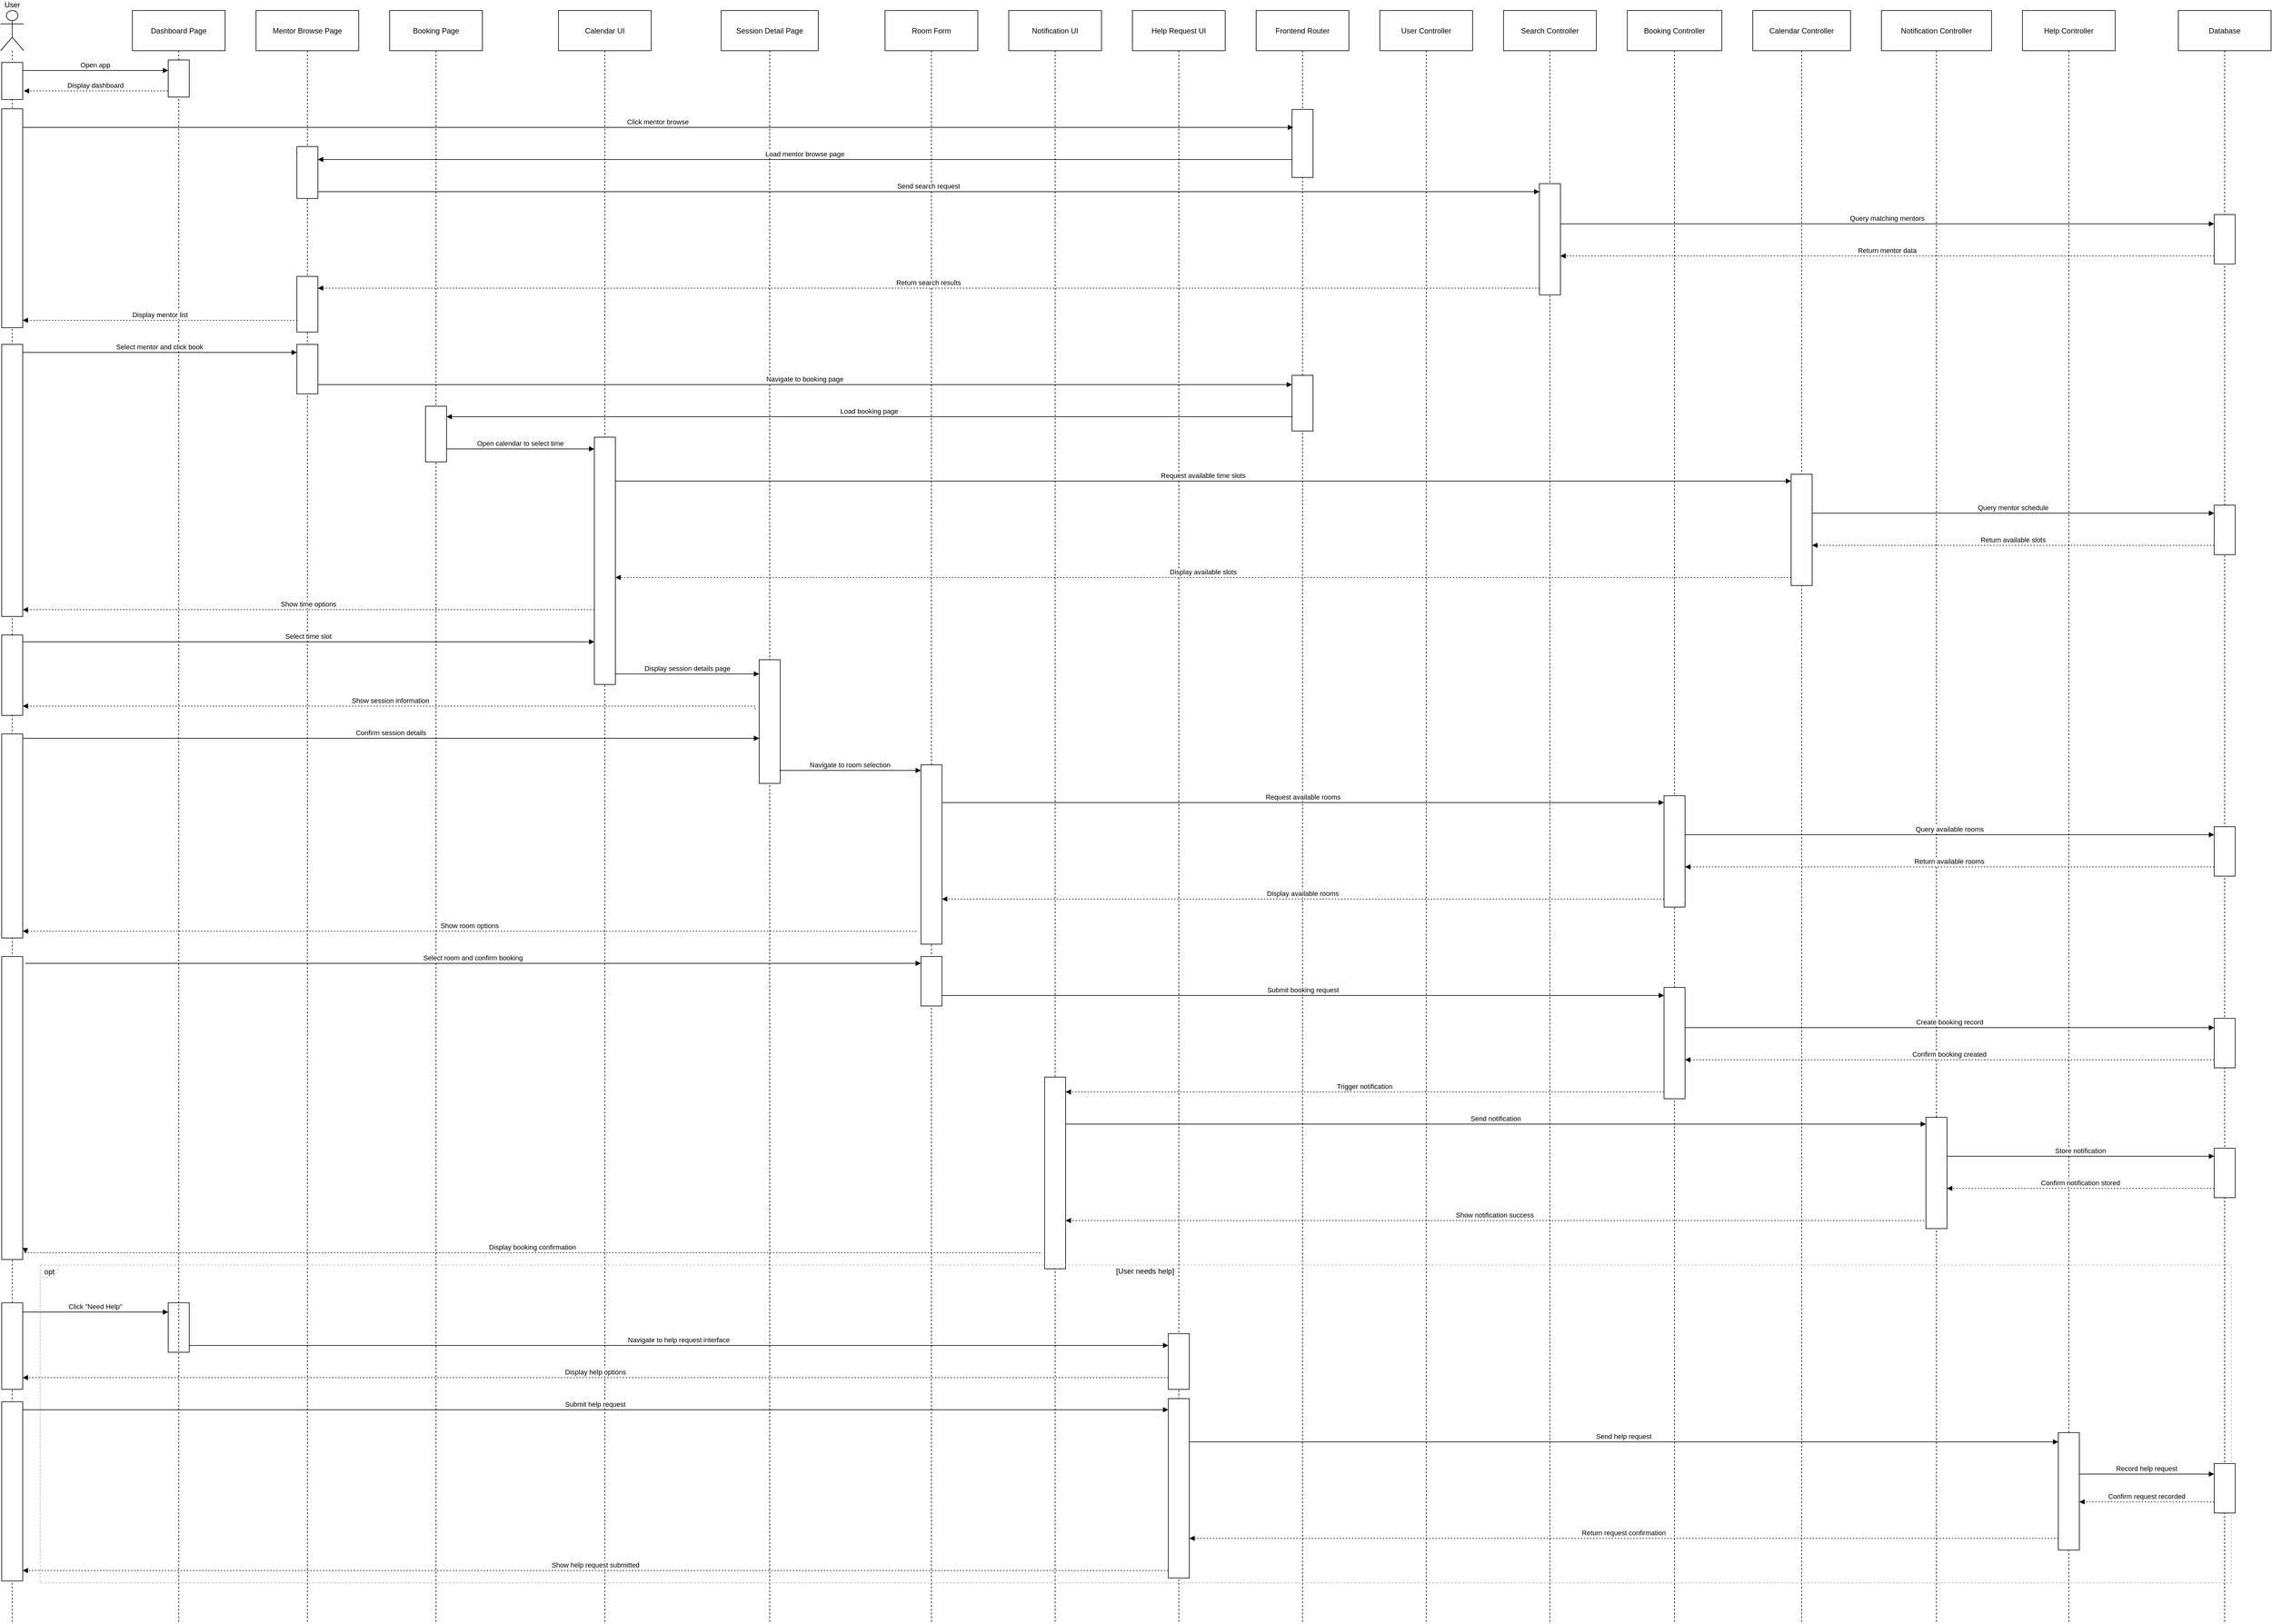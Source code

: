 <mxfile version="26.2.2">
  <diagram name="Page-1" id="13e1069c-82ec-6db2-03f1-153e76fe0fe0">
    <mxGraphModel dx="2298" dy="1314" grid="1" gridSize="10" guides="1" tooltips="1" connect="1" arrows="1" fold="1" page="1" pageScale="1" pageWidth="1100" pageHeight="850" background="none" math="0" shadow="0">
      <root>
        <mxCell id="0" />
        <mxCell id="1" parent="0" />
        <mxCell id="idUogFl2Q6J1yMuT-vOO-69" value="Booking Page" style="shape=umlLifeline;perimeter=lifelinePerimeter;whiteSpace=wrap;container=1;dropTarget=0;collapsible=0;recursiveResize=0;outlineConnect=0;portConstraint=eastwest;newEdgeStyle={&quot;edgeStyle&quot;:&quot;elbowEdgeStyle&quot;,&quot;elbow&quot;:&quot;vertical&quot;,&quot;curved&quot;:0,&quot;rounded&quot;:0};size=65;" parent="1" vertex="1">
          <mxGeometry x="959" y="170" width="150" height="2608" as="geometry" />
        </mxCell>
        <mxCell id="WgWyb6Yagcqge01GWtN0-39" value="" style="html=1;points=[[0,0,0,0,5],[0,1,0,0,-5],[1,0,0,0,5],[1,1,0,0,-5]];perimeter=orthogonalPerimeter;outlineConnect=0;targetShapes=umlLifeline;portConstraint=eastwest;newEdgeStyle={&quot;curved&quot;:0,&quot;rounded&quot;:0};" parent="idUogFl2Q6J1yMuT-vOO-69" vertex="1">
          <mxGeometry x="58" y="640" width="34" height="90" as="geometry" />
        </mxCell>
        <mxCell id="WgWyb6Yagcqge01GWtN0-41" value="" style="html=1;points=[[0,0,0,0,5],[0,1,0,0,-5],[1,0,0,0,5],[1,1,0,0,-5]];perimeter=orthogonalPerimeter;outlineConnect=0;targetShapes=umlLifeline;portConstraint=eastwest;newEdgeStyle={&quot;curved&quot;:0,&quot;rounded&quot;:0};" parent="1" vertex="1">
          <mxGeometry x="601" y="2260" width="34" height="80" as="geometry" />
        </mxCell>
        <mxCell id="idUogFl2Q6J1yMuT-vOO-74" value="Help Request UI" style="shape=umlLifeline;perimeter=lifelinePerimeter;whiteSpace=wrap;container=1;dropTarget=0;collapsible=0;recursiveResize=0;outlineConnect=0;portConstraint=eastwest;newEdgeStyle={&quot;edgeStyle&quot;:&quot;elbowEdgeStyle&quot;,&quot;elbow&quot;:&quot;vertical&quot;,&quot;curved&quot;:0,&quot;rounded&quot;:0};size=65;" parent="1" vertex="1">
          <mxGeometry x="2160" y="170" width="150" height="2608" as="geometry" />
        </mxCell>
        <mxCell id="WgWyb6Yagcqge01GWtN0-31" value="" style="html=1;points=[[0,0,0,0,5],[0,1,0,0,-5],[1,0,0,0,5],[1,1,0,0,-5]];perimeter=orthogonalPerimeter;outlineConnect=0;targetShapes=umlLifeline;portConstraint=eastwest;newEdgeStyle={&quot;curved&quot;:0,&quot;rounded&quot;:0};" parent="idUogFl2Q6J1yMuT-vOO-74" vertex="1">
          <mxGeometry x="58" y="2245" width="34" height="290" as="geometry" />
        </mxCell>
        <mxCell id="WgWyb6Yagcqge01GWtN0-30" value="" style="html=1;points=[[0,0,0,0,5],[0,1,0,0,-5],[1,0,0,0,5],[1,1,0,0,-5]];perimeter=orthogonalPerimeter;outlineConnect=0;targetShapes=umlLifeline;portConstraint=eastwest;newEdgeStyle={&quot;curved&quot;:0,&quot;rounded&quot;:0};" parent="1" vertex="1">
          <mxGeometry x="2218" y="2310" width="34" height="90" as="geometry" />
        </mxCell>
        <mxCell id="idUogFl2Q6J1yMuT-vOO-81" value="Help Controller" style="shape=umlLifeline;perimeter=lifelinePerimeter;whiteSpace=wrap;container=1;dropTarget=0;collapsible=0;recursiveResize=0;outlineConnect=0;portConstraint=eastwest;newEdgeStyle={&quot;edgeStyle&quot;:&quot;elbowEdgeStyle&quot;,&quot;elbow&quot;:&quot;vertical&quot;,&quot;curved&quot;:0,&quot;rounded&quot;:0};size=65;" parent="1" vertex="1">
          <mxGeometry x="3599" y="170" width="150" height="2608" as="geometry" />
        </mxCell>
        <mxCell id="WgWyb6Yagcqge01GWtN0-22" value="" style="html=1;points=[[0,0,0,0,5],[0,1,0,0,-5],[1,0,0,0,5],[1,1,0,0,-5]];perimeter=orthogonalPerimeter;outlineConnect=0;targetShapes=umlLifeline;portConstraint=eastwest;newEdgeStyle={&quot;curved&quot;:0,&quot;rounded&quot;:0};" parent="1" vertex="1">
          <mxGeometry x="3657" y="2470" width="34" height="190" as="geometry" />
        </mxCell>
        <mxCell id="idUogFl2Q6J1yMuT-vOO-66" value="User" style="shape=umlLifeline;perimeter=lifelinePerimeter;whiteSpace=wrap;container=1;dropTarget=0;collapsible=0;recursiveResize=0;outlineConnect=0;portConstraint=eastwest;newEdgeStyle={&quot;edgeStyle&quot;:&quot;elbowEdgeStyle&quot;,&quot;elbow&quot;:&quot;vertical&quot;,&quot;curved&quot;:0,&quot;rounded&quot;:0};participant=umlActor;verticalAlign=bottom;labelPosition=center;verticalLabelPosition=top;align=center;size=65;" parent="1" vertex="1">
          <mxGeometry x="330" y="170" width="37.5" height="2608" as="geometry" />
        </mxCell>
        <mxCell id="WgWyb6Yagcqge01GWtN0-2" value="" style="html=1;points=[[0,0,0,0,5],[0,1,0,0,-5],[1,0,0,0,5],[1,1,0,0,-5]];perimeter=orthogonalPerimeter;outlineConnect=0;targetShapes=umlLifeline;portConstraint=eastwest;newEdgeStyle={&quot;curved&quot;:0,&quot;rounded&quot;:0};" parent="idUogFl2Q6J1yMuT-vOO-66" vertex="1">
          <mxGeometry x="1.75" y="84" width="34" height="60" as="geometry" />
        </mxCell>
        <mxCell id="WgWyb6Yagcqge01GWtN0-7" value="" style="html=1;points=[[0,0,0,0,5],[0,1,0,0,-5],[1,0,0,0,5],[1,1,0,0,-5]];perimeter=orthogonalPerimeter;outlineConnect=0;targetShapes=umlLifeline;portConstraint=eastwest;newEdgeStyle={&quot;curved&quot;:0,&quot;rounded&quot;:0};" parent="idUogFl2Q6J1yMuT-vOO-66" vertex="1">
          <mxGeometry x="1.75" y="540" width="34" height="440" as="geometry" />
        </mxCell>
        <mxCell id="WgWyb6Yagcqge01GWtN0-9" value="" style="html=1;points=[[0,0,0,0,5],[0,1,0,0,-5],[1,0,0,0,5],[1,1,0,0,-5]];perimeter=orthogonalPerimeter;outlineConnect=0;targetShapes=umlLifeline;portConstraint=eastwest;newEdgeStyle={&quot;curved&quot;:0,&quot;rounded&quot;:0};" parent="idUogFl2Q6J1yMuT-vOO-66" vertex="1">
          <mxGeometry x="1.75" y="1010" width="34" height="130" as="geometry" />
        </mxCell>
        <mxCell id="WgWyb6Yagcqge01GWtN0-10" value="" style="html=1;points=[[0,0,0,0,5],[0,1,0,0,-5],[1,0,0,0,5],[1,1,0,0,-5]];perimeter=orthogonalPerimeter;outlineConnect=0;targetShapes=umlLifeline;portConstraint=eastwest;newEdgeStyle={&quot;curved&quot;:0,&quot;rounded&quot;:0};" parent="idUogFl2Q6J1yMuT-vOO-66" vertex="1">
          <mxGeometry x="1.75" y="1170" width="34" height="330" as="geometry" />
        </mxCell>
        <mxCell id="WgWyb6Yagcqge01GWtN0-11" value="" style="html=1;points=[[0,0,0,0,5],[0,1,0,0,-5],[1,0,0,0,5],[1,1,0,0,-5]];perimeter=orthogonalPerimeter;outlineConnect=0;targetShapes=umlLifeline;portConstraint=eastwest;newEdgeStyle={&quot;curved&quot;:0,&quot;rounded&quot;:0};" parent="idUogFl2Q6J1yMuT-vOO-66" vertex="1">
          <mxGeometry x="1.75" y="1530" width="34" height="490" as="geometry" />
        </mxCell>
        <mxCell id="WgWyb6Yagcqge01GWtN0-12" value="" style="html=1;points=[[0,0,0,0,5],[0,1,0,0,-5],[1,0,0,0,5],[1,1,0,0,-5]];perimeter=orthogonalPerimeter;outlineConnect=0;targetShapes=umlLifeline;portConstraint=eastwest;newEdgeStyle={&quot;curved&quot;:0,&quot;rounded&quot;:0};" parent="idUogFl2Q6J1yMuT-vOO-66" vertex="1">
          <mxGeometry x="1.75" y="2090" width="34" height="140" as="geometry" />
        </mxCell>
        <mxCell id="WgWyb6Yagcqge01GWtN0-13" value="" style="html=1;points=[[0,0,0,0,5],[0,1,0,0,-5],[1,0,0,0,5],[1,1,0,0,-5]];perimeter=orthogonalPerimeter;outlineConnect=0;targetShapes=umlLifeline;portConstraint=eastwest;newEdgeStyle={&quot;curved&quot;:0,&quot;rounded&quot;:0};" parent="idUogFl2Q6J1yMuT-vOO-66" vertex="1">
          <mxGeometry x="1.75" y="2250" width="34" height="290" as="geometry" />
        </mxCell>
        <mxCell id="J9RzpsjLn1UgFUo37keO-5" value="" style="html=1;points=[[0,0,0,0,5],[0,1,0,0,-5],[1,0,0,0,5],[1,1,0,0,-5]];perimeter=orthogonalPerimeter;outlineConnect=0;targetShapes=umlLifeline;portConstraint=eastwest;newEdgeStyle={&quot;curved&quot;:0,&quot;rounded&quot;:0};" vertex="1" parent="idUogFl2Q6J1yMuT-vOO-66">
          <mxGeometry x="1.75" y="159" width="34" height="354" as="geometry" />
        </mxCell>
        <mxCell id="idUogFl2Q6J1yMuT-vOO-67" value="Dashboard Page" style="shape=umlLifeline;perimeter=lifelinePerimeter;whiteSpace=wrap;container=1;dropTarget=0;collapsible=0;recursiveResize=0;outlineConnect=0;portConstraint=eastwest;newEdgeStyle={&quot;edgeStyle&quot;:&quot;elbowEdgeStyle&quot;,&quot;elbow&quot;:&quot;vertical&quot;,&quot;curved&quot;:0,&quot;rounded&quot;:0};size=65;" parent="1" vertex="1">
          <mxGeometry x="543" y="170" width="150" height="2608" as="geometry" />
        </mxCell>
        <mxCell id="J9RzpsjLn1UgFUo37keO-4" value="" style="html=1;points=[[0,0,0,0,5],[0,1,0,0,-5],[1,0,0,0,5],[1,1,0,0,-5]];perimeter=orthogonalPerimeter;outlineConnect=0;targetShapes=umlLifeline;portConstraint=eastwest;newEdgeStyle={&quot;curved&quot;:0,&quot;rounded&quot;:0};" vertex="1" parent="idUogFl2Q6J1yMuT-vOO-67">
          <mxGeometry x="58" y="80" width="34" height="60" as="geometry" />
        </mxCell>
        <mxCell id="idUogFl2Q6J1yMuT-vOO-68" value="Mentor Browse Page" style="shape=umlLifeline;perimeter=lifelinePerimeter;whiteSpace=wrap;container=1;dropTarget=0;collapsible=0;recursiveResize=0;outlineConnect=0;portConstraint=eastwest;newEdgeStyle={&quot;edgeStyle&quot;:&quot;elbowEdgeStyle&quot;,&quot;elbow&quot;:&quot;vertical&quot;,&quot;curved&quot;:0,&quot;rounded&quot;:0};size=65;" parent="1" vertex="1">
          <mxGeometry x="743" y="170" width="166" height="2608" as="geometry" />
        </mxCell>
        <mxCell id="WgWyb6Yagcqge01GWtN0-37" value="" style="html=1;points=[[0,0,0,0,5],[0,1,0,0,-5],[1,0,0,0,5],[1,1,0,0,-5]];perimeter=orthogonalPerimeter;outlineConnect=0;targetShapes=umlLifeline;portConstraint=eastwest;newEdgeStyle={&quot;curved&quot;:0,&quot;rounded&quot;:0};" parent="idUogFl2Q6J1yMuT-vOO-68" vertex="1">
          <mxGeometry x="66" y="220" width="34" height="84" as="geometry" />
        </mxCell>
        <mxCell id="WgWyb6Yagcqge01GWtN0-38" value="" style="html=1;points=[[0,0,0,0,5],[0,1,0,0,-5],[1,0,0,0,5],[1,1,0,0,-5]];perimeter=orthogonalPerimeter;outlineConnect=0;targetShapes=umlLifeline;portConstraint=eastwest;newEdgeStyle={&quot;curved&quot;:0,&quot;rounded&quot;:0};" parent="idUogFl2Q6J1yMuT-vOO-68" vertex="1">
          <mxGeometry x="66" y="430" width="34" height="90" as="geometry" />
        </mxCell>
        <mxCell id="WgWyb6Yagcqge01GWtN0-42" value="" style="html=1;points=[[0,0,0,0,5],[0,1,0,0,-5],[1,0,0,0,5],[1,1,0,0,-5]];perimeter=orthogonalPerimeter;outlineConnect=0;targetShapes=umlLifeline;portConstraint=eastwest;newEdgeStyle={&quot;curved&quot;:0,&quot;rounded&quot;:0};" parent="idUogFl2Q6J1yMuT-vOO-68" vertex="1">
          <mxGeometry x="66" y="540" width="34" height="80" as="geometry" />
        </mxCell>
        <mxCell id="idUogFl2Q6J1yMuT-vOO-70" value="Calendar UI" style="shape=umlLifeline;perimeter=lifelinePerimeter;whiteSpace=wrap;container=1;dropTarget=0;collapsible=0;recursiveResize=0;outlineConnect=0;portConstraint=eastwest;newEdgeStyle={&quot;edgeStyle&quot;:&quot;elbowEdgeStyle&quot;,&quot;elbow&quot;:&quot;vertical&quot;,&quot;curved&quot;:0,&quot;rounded&quot;:0};size=65;" parent="1" vertex="1">
          <mxGeometry x="1232" y="170" width="150" height="2608" as="geometry" />
        </mxCell>
        <mxCell id="WgWyb6Yagcqge01GWtN0-40" value="" style="html=1;points=[[0,0,0,0,5],[0,1,0,0,-5],[1,0,0,0,5],[1,1,0,0,-5]];perimeter=orthogonalPerimeter;outlineConnect=0;targetShapes=umlLifeline;portConstraint=eastwest;newEdgeStyle={&quot;curved&quot;:0,&quot;rounded&quot;:0};" parent="idUogFl2Q6J1yMuT-vOO-70" vertex="1">
          <mxGeometry x="58" y="690" width="34" height="400" as="geometry" />
        </mxCell>
        <mxCell id="idUogFl2Q6J1yMuT-vOO-71" value="Session Detail Page" style="shape=umlLifeline;perimeter=lifelinePerimeter;whiteSpace=wrap;container=1;dropTarget=0;collapsible=0;recursiveResize=0;outlineConnect=0;portConstraint=eastwest;newEdgeStyle={&quot;edgeStyle&quot;:&quot;elbowEdgeStyle&quot;,&quot;elbow&quot;:&quot;vertical&quot;,&quot;curved&quot;:0,&quot;rounded&quot;:0};size=65;" parent="1" vertex="1">
          <mxGeometry x="1495" y="170" width="157" height="2608" as="geometry" />
        </mxCell>
        <mxCell id="WgWyb6Yagcqge01GWtN0-35" value="" style="html=1;points=[[0,0,0,0,5],[0,1,0,0,-5],[1,0,0,0,5],[1,1,0,0,-5]];perimeter=orthogonalPerimeter;outlineConnect=0;targetShapes=umlLifeline;portConstraint=eastwest;newEdgeStyle={&quot;curved&quot;:0,&quot;rounded&quot;:0};" parent="idUogFl2Q6J1yMuT-vOO-71" vertex="1">
          <mxGeometry x="61.5" y="1050" width="34" height="200" as="geometry" />
        </mxCell>
        <mxCell id="idUogFl2Q6J1yMuT-vOO-72" value="Room Form" style="shape=umlLifeline;perimeter=lifelinePerimeter;whiteSpace=wrap;container=1;dropTarget=0;collapsible=0;recursiveResize=0;outlineConnect=0;portConstraint=eastwest;newEdgeStyle={&quot;edgeStyle&quot;:&quot;elbowEdgeStyle&quot;,&quot;elbow&quot;:&quot;vertical&quot;,&quot;curved&quot;:0,&quot;rounded&quot;:0};size=65;" parent="1" vertex="1">
          <mxGeometry x="1760" y="170" width="150" height="2608" as="geometry" />
        </mxCell>
        <mxCell id="WgWyb6Yagcqge01GWtN0-33" value="" style="html=1;points=[[0,0,0,0,5],[0,1,0,0,-5],[1,0,0,0,5],[1,1,0,0,-5]];perimeter=orthogonalPerimeter;outlineConnect=0;targetShapes=umlLifeline;portConstraint=eastwest;newEdgeStyle={&quot;curved&quot;:0,&quot;rounded&quot;:0};" parent="idUogFl2Q6J1yMuT-vOO-72" vertex="1">
          <mxGeometry x="58" y="1220" width="34" height="290" as="geometry" />
        </mxCell>
        <mxCell id="WgWyb6Yagcqge01GWtN0-34" value="" style="html=1;points=[[0,0,0,0,5],[0,1,0,0,-5],[1,0,0,0,5],[1,1,0,0,-5]];perimeter=orthogonalPerimeter;outlineConnect=0;targetShapes=umlLifeline;portConstraint=eastwest;newEdgeStyle={&quot;curved&quot;:0,&quot;rounded&quot;:0};" parent="idUogFl2Q6J1yMuT-vOO-72" vertex="1">
          <mxGeometry x="58" y="1530" width="34" height="80" as="geometry" />
        </mxCell>
        <mxCell id="idUogFl2Q6J1yMuT-vOO-73" value="Notification UI" style="shape=umlLifeline;perimeter=lifelinePerimeter;whiteSpace=wrap;container=1;dropTarget=0;collapsible=0;recursiveResize=0;outlineConnect=0;portConstraint=eastwest;newEdgeStyle={&quot;edgeStyle&quot;:&quot;elbowEdgeStyle&quot;,&quot;elbow&quot;:&quot;vertical&quot;,&quot;curved&quot;:0,&quot;rounded&quot;:0};size=65;" parent="1" vertex="1">
          <mxGeometry x="1960" y="170" width="150" height="2608" as="geometry" />
        </mxCell>
        <mxCell id="WgWyb6Yagcqge01GWtN0-32" value="" style="html=1;points=[[0,0,0,0,5],[0,1,0,0,-5],[1,0,0,0,5],[1,1,0,0,-5]];perimeter=orthogonalPerimeter;outlineConnect=0;targetShapes=umlLifeline;portConstraint=eastwest;newEdgeStyle={&quot;curved&quot;:0,&quot;rounded&quot;:0};" parent="idUogFl2Q6J1yMuT-vOO-73" vertex="1">
          <mxGeometry x="58" y="1725" width="34" height="310" as="geometry" />
        </mxCell>
        <mxCell id="idUogFl2Q6J1yMuT-vOO-75" value="Frontend Router" style="shape=umlLifeline;perimeter=lifelinePerimeter;whiteSpace=wrap;container=1;dropTarget=0;collapsible=0;recursiveResize=0;outlineConnect=0;portConstraint=eastwest;newEdgeStyle={&quot;edgeStyle&quot;:&quot;elbowEdgeStyle&quot;,&quot;elbow&quot;:&quot;vertical&quot;,&quot;curved&quot;:0,&quot;rounded&quot;:0};size=65;" parent="1" vertex="1">
          <mxGeometry x="2360" y="170" width="150" height="2608" as="geometry" />
        </mxCell>
        <mxCell id="WgWyb6Yagcqge01GWtN0-28" value="" style="html=1;points=[[0,0,0,0,5],[0,1,0,0,-5],[1,0,0,0,5],[1,1,0,0,-5]];perimeter=orthogonalPerimeter;outlineConnect=0;targetShapes=umlLifeline;portConstraint=eastwest;newEdgeStyle={&quot;curved&quot;:0,&quot;rounded&quot;:0};" parent="idUogFl2Q6J1yMuT-vOO-75" vertex="1">
          <mxGeometry x="58" y="160" width="34" height="110" as="geometry" />
        </mxCell>
        <mxCell id="WgWyb6Yagcqge01GWtN0-29" value="" style="html=1;points=[[0,0,0,0,5],[0,1,0,0,-5],[1,0,0,0,5],[1,1,0,0,-5]];perimeter=orthogonalPerimeter;outlineConnect=0;targetShapes=umlLifeline;portConstraint=eastwest;newEdgeStyle={&quot;curved&quot;:0,&quot;rounded&quot;:0};" parent="idUogFl2Q6J1yMuT-vOO-75" vertex="1">
          <mxGeometry x="58" y="590" width="34" height="90" as="geometry" />
        </mxCell>
        <mxCell id="idUogFl2Q6J1yMuT-vOO-76" value="User Controller" style="shape=umlLifeline;perimeter=lifelinePerimeter;whiteSpace=wrap;container=1;dropTarget=0;collapsible=0;recursiveResize=0;outlineConnect=0;portConstraint=eastwest;newEdgeStyle={&quot;edgeStyle&quot;:&quot;elbowEdgeStyle&quot;,&quot;elbow&quot;:&quot;vertical&quot;,&quot;curved&quot;:0,&quot;rounded&quot;:0};size=65;" parent="1" vertex="1">
          <mxGeometry x="2560" y="170" width="150" height="2608" as="geometry" />
        </mxCell>
        <mxCell id="idUogFl2Q6J1yMuT-vOO-77" value="Search Controller" style="shape=umlLifeline;perimeter=lifelinePerimeter;whiteSpace=wrap;container=1;dropTarget=0;collapsible=0;recursiveResize=0;outlineConnect=0;portConstraint=eastwest;newEdgeStyle={&quot;edgeStyle&quot;:&quot;elbowEdgeStyle&quot;,&quot;elbow&quot;:&quot;vertical&quot;,&quot;curved&quot;:0,&quot;rounded&quot;:0};size=65;" parent="1" vertex="1">
          <mxGeometry x="2760" y="170" width="150" height="2608" as="geometry" />
        </mxCell>
        <mxCell id="WgWyb6Yagcqge01GWtN0-27" value="" style="html=1;points=[[0,0,0,0,5],[0,1,0,0,-5],[1,0,0,0,5],[1,1,0,0,-5]];perimeter=orthogonalPerimeter;outlineConnect=0;targetShapes=umlLifeline;portConstraint=eastwest;newEdgeStyle={&quot;curved&quot;:0,&quot;rounded&quot;:0};" parent="idUogFl2Q6J1yMuT-vOO-77" vertex="1">
          <mxGeometry x="58" y="280" width="34" height="180" as="geometry" />
        </mxCell>
        <mxCell id="idUogFl2Q6J1yMuT-vOO-78" value="Booking Controller" style="shape=umlLifeline;perimeter=lifelinePerimeter;whiteSpace=wrap;container=1;dropTarget=0;collapsible=0;recursiveResize=0;outlineConnect=0;portConstraint=eastwest;newEdgeStyle={&quot;edgeStyle&quot;:&quot;elbowEdgeStyle&quot;,&quot;elbow&quot;:&quot;vertical&quot;,&quot;curved&quot;:0,&quot;rounded&quot;:0};size=65;" parent="1" vertex="1">
          <mxGeometry x="2960" y="170" width="153" height="2608" as="geometry" />
        </mxCell>
        <mxCell id="WgWyb6Yagcqge01GWtN0-25" value="" style="html=1;points=[[0,0,0,0,5],[0,1,0,0,-5],[1,0,0,0,5],[1,1,0,0,-5]];perimeter=orthogonalPerimeter;outlineConnect=0;targetShapes=umlLifeline;portConstraint=eastwest;newEdgeStyle={&quot;curved&quot;:0,&quot;rounded&quot;:0};" parent="idUogFl2Q6J1yMuT-vOO-78" vertex="1">
          <mxGeometry x="59.5" y="1270" width="34" height="180" as="geometry" />
        </mxCell>
        <mxCell id="WgWyb6Yagcqge01GWtN0-26" value="" style="html=1;points=[[0,0,0,0,5],[0,1,0,0,-5],[1,0,0,0,5],[1,1,0,0,-5]];perimeter=orthogonalPerimeter;outlineConnect=0;targetShapes=umlLifeline;portConstraint=eastwest;newEdgeStyle={&quot;curved&quot;:0,&quot;rounded&quot;:0};" parent="idUogFl2Q6J1yMuT-vOO-78" vertex="1">
          <mxGeometry x="59.5" y="1580" width="34" height="180" as="geometry" />
        </mxCell>
        <mxCell id="idUogFl2Q6J1yMuT-vOO-79" value="Calendar Controller" style="shape=umlLifeline;perimeter=lifelinePerimeter;whiteSpace=wrap;container=1;dropTarget=0;collapsible=0;recursiveResize=0;outlineConnect=0;portConstraint=eastwest;newEdgeStyle={&quot;edgeStyle&quot;:&quot;elbowEdgeStyle&quot;,&quot;elbow&quot;:&quot;vertical&quot;,&quot;curved&quot;:0,&quot;rounded&quot;:0};size=65;" parent="1" vertex="1">
          <mxGeometry x="3163" y="170" width="158" height="2608" as="geometry" />
        </mxCell>
        <mxCell id="WgWyb6Yagcqge01GWtN0-24" value="" style="html=1;points=[[0,0,0,0,5],[0,1,0,0,-5],[1,0,0,0,5],[1,1,0,0,-5]];perimeter=orthogonalPerimeter;outlineConnect=0;targetShapes=umlLifeline;portConstraint=eastwest;newEdgeStyle={&quot;curved&quot;:0,&quot;rounded&quot;:0};" parent="idUogFl2Q6J1yMuT-vOO-79" vertex="1">
          <mxGeometry x="62" y="750" width="34" height="180" as="geometry" />
        </mxCell>
        <mxCell id="idUogFl2Q6J1yMuT-vOO-80" value="Notification Controller" style="shape=umlLifeline;perimeter=lifelinePerimeter;whiteSpace=wrap;container=1;dropTarget=0;collapsible=0;recursiveResize=0;outlineConnect=0;portConstraint=eastwest;newEdgeStyle={&quot;edgeStyle&quot;:&quot;elbowEdgeStyle&quot;,&quot;elbow&quot;:&quot;vertical&quot;,&quot;curved&quot;:0,&quot;rounded&quot;:0};size=65;" parent="1" vertex="1">
          <mxGeometry x="3371" y="170" width="178" height="2608" as="geometry" />
        </mxCell>
        <mxCell id="WgWyb6Yagcqge01GWtN0-23" value="" style="html=1;points=[[0,0,0,0,5],[0,1,0,0,-5],[1,0,0,0,5],[1,1,0,0,-5]];perimeter=orthogonalPerimeter;outlineConnect=0;targetShapes=umlLifeline;portConstraint=eastwest;newEdgeStyle={&quot;curved&quot;:0,&quot;rounded&quot;:0};" parent="idUogFl2Q6J1yMuT-vOO-80" vertex="1">
          <mxGeometry x="72" y="1790" width="34" height="180" as="geometry" />
        </mxCell>
        <mxCell id="idUogFl2Q6J1yMuT-vOO-82" value="Database" style="shape=umlLifeline;perimeter=lifelinePerimeter;whiteSpace=wrap;container=1;dropTarget=0;collapsible=0;recursiveResize=0;outlineConnect=0;portConstraint=eastwest;newEdgeStyle={&quot;edgeStyle&quot;:&quot;elbowEdgeStyle&quot;,&quot;elbow&quot;:&quot;vertical&quot;,&quot;curved&quot;:0,&quot;rounded&quot;:0};size=65;" parent="1" vertex="1">
          <mxGeometry x="3851" y="170" width="150" height="2608" as="geometry" />
        </mxCell>
        <mxCell id="WgWyb6Yagcqge01GWtN0-15" value="" style="html=1;points=[[0,0,0,0,5],[0,1,0,0,-5],[1,0,0,0,5],[1,1,0,0,-5]];perimeter=orthogonalPerimeter;outlineConnect=0;targetShapes=umlLifeline;portConstraint=eastwest;newEdgeStyle={&quot;curved&quot;:0,&quot;rounded&quot;:0};" parent="idUogFl2Q6J1yMuT-vOO-82" vertex="1">
          <mxGeometry x="58" y="330" width="34" height="80" as="geometry" />
        </mxCell>
        <mxCell id="WgWyb6Yagcqge01GWtN0-16" value="" style="html=1;points=[[0,0,0,0,5],[0,1,0,0,-5],[1,0,0,0,5],[1,1,0,0,-5]];perimeter=orthogonalPerimeter;outlineConnect=0;targetShapes=umlLifeline;portConstraint=eastwest;newEdgeStyle={&quot;curved&quot;:0,&quot;rounded&quot;:0};" parent="idUogFl2Q6J1yMuT-vOO-82" vertex="1">
          <mxGeometry x="58" y="800" width="34" height="80" as="geometry" />
        </mxCell>
        <mxCell id="WgWyb6Yagcqge01GWtN0-18" value="" style="html=1;points=[[0,0,0,0,5],[0,1,0,0,-5],[1,0,0,0,5],[1,1,0,0,-5]];perimeter=orthogonalPerimeter;outlineConnect=0;targetShapes=umlLifeline;portConstraint=eastwest;newEdgeStyle={&quot;curved&quot;:0,&quot;rounded&quot;:0};" parent="idUogFl2Q6J1yMuT-vOO-82" vertex="1">
          <mxGeometry x="58" y="1320" width="34" height="80" as="geometry" />
        </mxCell>
        <mxCell id="WgWyb6Yagcqge01GWtN0-19" value="" style="html=1;points=[[0,0,0,0,5],[0,1,0,0,-5],[1,0,0,0,5],[1,1,0,0,-5]];perimeter=orthogonalPerimeter;outlineConnect=0;targetShapes=umlLifeline;portConstraint=eastwest;newEdgeStyle={&quot;curved&quot;:0,&quot;rounded&quot;:0};" parent="idUogFl2Q6J1yMuT-vOO-82" vertex="1">
          <mxGeometry x="58" y="1630" width="34" height="80" as="geometry" />
        </mxCell>
        <mxCell id="WgWyb6Yagcqge01GWtN0-20" value="" style="html=1;points=[[0,0,0,0,5],[0,1,0,0,-5],[1,0,0,0,5],[1,1,0,0,-5]];perimeter=orthogonalPerimeter;outlineConnect=0;targetShapes=umlLifeline;portConstraint=eastwest;newEdgeStyle={&quot;curved&quot;:0,&quot;rounded&quot;:0};" parent="idUogFl2Q6J1yMuT-vOO-82" vertex="1">
          <mxGeometry x="58" y="1840" width="34" height="80" as="geometry" />
        </mxCell>
        <mxCell id="idUogFl2Q6J1yMuT-vOO-83" value="opt" style="shape=umlFrame;dashed=1;pointerEvents=0;dropTarget=0;strokeColor=#B3B3B3;height=20;width=30" parent="1" vertex="1">
          <mxGeometry x="394" y="2199" width="3543" height="514" as="geometry" />
        </mxCell>
        <mxCell id="idUogFl2Q6J1yMuT-vOO-84" value="[User needs help]" style="text;strokeColor=none;fillColor=none;align=center;verticalAlign=middle;whiteSpace=wrap;" parent="idUogFl2Q6J1yMuT-vOO-83" vertex="1">
          <mxGeometry x="30" width="3513" height="20" as="geometry" />
        </mxCell>
        <mxCell id="idUogFl2Q6J1yMuT-vOO-85" value="Open app" style="verticalAlign=bottom;edgeStyle=elbowEdgeStyle;elbow=vertical;curved=0;rounded=0;endArrow=block;" parent="1" target="J9RzpsjLn1UgFUo37keO-4" edge="1" source="WgWyb6Yagcqge01GWtN0-2">
          <mxGeometry x="0.001" relative="1" as="geometry">
            <Array as="points">
              <mxPoint x="520" y="267" />
            </Array>
            <mxPoint x="370" y="270" as="sourcePoint" />
            <mxPoint x="617.5" y="267" as="targetPoint" />
            <mxPoint as="offset" />
          </mxGeometry>
        </mxCell>
        <mxCell id="idUogFl2Q6J1yMuT-vOO-86" value="Click mentor browse" style="verticalAlign=bottom;edgeStyle=elbowEdgeStyle;elbow=vertical;curved=0;rounded=0;endArrow=block;entryX=0.059;entryY=0.264;entryDx=0;entryDy=0;entryPerimeter=0;" parent="1" source="J9RzpsjLn1UgFUo37keO-5" edge="1" target="WgWyb6Yagcqge01GWtN0-28">
          <mxGeometry relative="1" as="geometry">
            <Array as="points">
              <mxPoint x="840" y="359" />
            </Array>
            <mxPoint x="2410" y="359" as="targetPoint" />
            <mxPoint x="850" y="360" as="sourcePoint" />
          </mxGeometry>
        </mxCell>
        <mxCell id="idUogFl2Q6J1yMuT-vOO-87" value="Load mentor browse page" style="verticalAlign=bottom;edgeStyle=elbowEdgeStyle;elbow=vertical;curved=0;rounded=0;endArrow=block;" parent="1" edge="1" target="WgWyb6Yagcqge01GWtN0-37" source="WgWyb6Yagcqge01GWtN0-28">
          <mxGeometry relative="1" as="geometry">
            <Array as="points">
              <mxPoint x="1642" y="411" />
            </Array>
            <mxPoint x="2410" y="410" as="sourcePoint" />
            <mxPoint x="850" y="411" as="targetPoint" />
          </mxGeometry>
        </mxCell>
        <mxCell id="idUogFl2Q6J1yMuT-vOO-88" value="Send search request" style="verticalAlign=bottom;edgeStyle=elbowEdgeStyle;elbow=vertical;curved=0;rounded=0;endArrow=block;" parent="1" edge="1" target="WgWyb6Yagcqge01GWtN0-27" source="WgWyb6Yagcqge01GWtN0-37">
          <mxGeometry relative="1" as="geometry">
            <Array as="points">
              <mxPoint x="1839" y="463" />
            </Array>
            <mxPoint x="860" y="463" as="sourcePoint" />
            <mxPoint x="2810" y="463" as="targetPoint" />
          </mxGeometry>
        </mxCell>
        <mxCell id="idUogFl2Q6J1yMuT-vOO-89" value="Query matching mentors" style="verticalAlign=bottom;edgeStyle=elbowEdgeStyle;elbow=vertical;curved=0;rounded=0;endArrow=block;" parent="1" edge="1" target="WgWyb6Yagcqge01GWtN0-15" source="WgWyb6Yagcqge01GWtN0-27">
          <mxGeometry relative="1" as="geometry">
            <Array as="points">
              <mxPoint x="3389" y="515" />
            </Array>
            <mxPoint x="2860" y="515" as="sourcePoint" />
            <mxPoint x="3900" y="515" as="targetPoint" />
          </mxGeometry>
        </mxCell>
        <mxCell id="idUogFl2Q6J1yMuT-vOO-90" value="Return mentor data" style="verticalAlign=bottom;edgeStyle=elbowEdgeStyle;elbow=vertical;curved=0;rounded=0;dashed=1;dashPattern=2 3;endArrow=block;" parent="1" edge="1" target="WgWyb6Yagcqge01GWtN0-27" source="WgWyb6Yagcqge01GWtN0-15">
          <mxGeometry relative="1" as="geometry">
            <Array as="points">
              <mxPoint x="3392" y="567" />
            </Array>
            <mxPoint x="3900" y="567" as="sourcePoint" />
            <mxPoint x="2860" y="567" as="targetPoint" />
          </mxGeometry>
        </mxCell>
        <mxCell id="idUogFl2Q6J1yMuT-vOO-91" value="Return search results" style="verticalAlign=bottom;edgeStyle=elbowEdgeStyle;elbow=vertical;curved=0;rounded=0;dashed=1;dashPattern=2 3;endArrow=block;" parent="1" edge="1" target="WgWyb6Yagcqge01GWtN0-38" source="WgWyb6Yagcqge01GWtN0-27">
          <mxGeometry relative="1" as="geometry">
            <Array as="points">
              <mxPoint x="1842" y="619" />
            </Array>
            <mxPoint x="2810" y="620" as="sourcePoint" />
            <mxPoint x="850" y="619" as="targetPoint" />
          </mxGeometry>
        </mxCell>
        <mxCell id="idUogFl2Q6J1yMuT-vOO-92" value="Display mentor list" style="verticalAlign=bottom;edgeStyle=elbowEdgeStyle;elbow=vertical;curved=0;rounded=0;dashed=1;dashPattern=2 3;endArrow=block;" parent="1" edge="1" target="J9RzpsjLn1UgFUo37keO-5">
          <mxGeometry relative="1" as="geometry">
            <Array as="points">
              <mxPoint x="627" y="671" />
            </Array>
            <mxPoint x="810" y="671" as="sourcePoint" />
            <mxPoint x="380" y="670" as="targetPoint" />
          </mxGeometry>
        </mxCell>
        <mxCell id="idUogFl2Q6J1yMuT-vOO-93" value="Select mentor and click book" style="verticalAlign=bottom;edgeStyle=elbowEdgeStyle;elbow=vertical;curved=0;rounded=0;endArrow=block;" parent="1" edge="1" target="WgWyb6Yagcqge01GWtN0-42" source="WgWyb6Yagcqge01GWtN0-7">
          <mxGeometry relative="1" as="geometry">
            <Array as="points">
              <mxPoint x="370" y="723" />
            </Array>
            <mxPoint x="370" y="730" as="sourcePoint" />
            <mxPoint x="800" y="723" as="targetPoint" />
          </mxGeometry>
        </mxCell>
        <mxCell id="idUogFl2Q6J1yMuT-vOO-94" value="Navigate to booking page" style="verticalAlign=bottom;edgeStyle=elbowEdgeStyle;elbow=vertical;curved=0;rounded=0;endArrow=block;" parent="1" edge="1" target="WgWyb6Yagcqge01GWtN0-29" source="WgWyb6Yagcqge01GWtN0-42">
          <mxGeometry relative="1" as="geometry">
            <Array as="points">
              <mxPoint x="1639" y="775" />
            </Array>
            <mxPoint x="850" y="775" as="sourcePoint" />
            <mxPoint x="2410" y="775" as="targetPoint" />
          </mxGeometry>
        </mxCell>
        <mxCell id="idUogFl2Q6J1yMuT-vOO-95" value="Load booking page" style="verticalAlign=bottom;edgeStyle=elbowEdgeStyle;elbow=vertical;curved=0;rounded=0;endArrow=block;" parent="1" edge="1" target="WgWyb6Yagcqge01GWtN0-39" source="WgWyb6Yagcqge01GWtN0-29">
          <mxGeometry relative="1" as="geometry">
            <Array as="points">
              <mxPoint x="1746" y="827" />
            </Array>
            <mxPoint x="2410" y="827" as="sourcePoint" />
            <mxPoint x="1060" y="827" as="targetPoint" />
          </mxGeometry>
        </mxCell>
        <mxCell id="idUogFl2Q6J1yMuT-vOO-96" value="Open calendar to select time" style="verticalAlign=bottom;edgeStyle=elbowEdgeStyle;elbow=vertical;curved=0;rounded=0;endArrow=block;" parent="1" edge="1" target="WgWyb6Yagcqge01GWtN0-40" source="WgWyb6Yagcqge01GWtN0-39">
          <mxGeometry relative="1" as="geometry">
            <Array as="points">
              <mxPoint x="1179" y="879" />
            </Array>
            <mxPoint x="1060" y="879" as="sourcePoint" />
            <mxPoint x="1280" y="879" as="targetPoint" />
          </mxGeometry>
        </mxCell>
        <mxCell id="idUogFl2Q6J1yMuT-vOO-97" value="Request available time slots" style="verticalAlign=bottom;edgeStyle=elbowEdgeStyle;elbow=vertical;curved=0;rounded=0;endArrow=block;" parent="1" edge="1" target="WgWyb6Yagcqge01GWtN0-24" source="WgWyb6Yagcqge01GWtN0-40">
          <mxGeometry relative="1" as="geometry">
            <Array as="points">
              <mxPoint x="2283" y="931" />
            </Array>
            <mxPoint x="1330" y="931" as="sourcePoint" />
            <mxPoint x="3220" y="931" as="targetPoint" />
          </mxGeometry>
        </mxCell>
        <mxCell id="idUogFl2Q6J1yMuT-vOO-98" value="Query mentor schedule" style="verticalAlign=bottom;edgeStyle=elbowEdgeStyle;elbow=vertical;curved=0;rounded=0;endArrow=block;" parent="1" edge="1" target="WgWyb6Yagcqge01GWtN0-16" source="WgWyb6Yagcqge01GWtN0-24">
          <mxGeometry relative="1" as="geometry">
            <Array as="points">
              <mxPoint x="3593" y="983" />
            </Array>
            <mxPoint x="3270" y="983" as="sourcePoint" />
            <mxPoint x="3900" y="983" as="targetPoint" />
          </mxGeometry>
        </mxCell>
        <mxCell id="idUogFl2Q6J1yMuT-vOO-99" value="Return available slots" style="verticalAlign=bottom;edgeStyle=elbowEdgeStyle;elbow=vertical;curved=0;rounded=0;dashed=1;dashPattern=2 3;endArrow=block;" parent="1" edge="1" target="WgWyb6Yagcqge01GWtN0-24" source="WgWyb6Yagcqge01GWtN0-16">
          <mxGeometry relative="1" as="geometry">
            <Array as="points">
              <mxPoint x="3596" y="1035" />
            </Array>
            <mxPoint x="3900" y="1035" as="sourcePoint" />
            <mxPoint x="3270" y="1035" as="targetPoint" />
          </mxGeometry>
        </mxCell>
        <mxCell id="idUogFl2Q6J1yMuT-vOO-100" value="Display available slots" style="verticalAlign=bottom;edgeStyle=elbowEdgeStyle;elbow=vertical;curved=0;rounded=0;dashed=1;dashPattern=2 3;endArrow=block;" parent="1" edge="1" target="WgWyb6Yagcqge01GWtN0-40" source="WgWyb6Yagcqge01GWtN0-24">
          <mxGeometry relative="1" as="geometry">
            <Array as="points">
              <mxPoint x="2286" y="1087" />
            </Array>
            <mxPoint x="3220" y="1087" as="sourcePoint" />
            <mxPoint x="1330" y="1087" as="targetPoint" />
          </mxGeometry>
        </mxCell>
        <mxCell id="idUogFl2Q6J1yMuT-vOO-101" value="Show time options" style="verticalAlign=bottom;edgeStyle=elbowEdgeStyle;elbow=vertical;curved=0;rounded=0;dashed=1;dashPattern=2 3;endArrow=block;" parent="1" edge="1" target="WgWyb6Yagcqge01GWtN0-7">
          <mxGeometry relative="1" as="geometry">
            <Array as="points">
              <mxPoint x="868" y="1139" />
            </Array>
            <mxPoint x="1290" y="1139" as="sourcePoint" />
            <mxPoint x="370" y="1139" as="targetPoint" />
          </mxGeometry>
        </mxCell>
        <mxCell id="idUogFl2Q6J1yMuT-vOO-102" value="Select time slot" style="verticalAlign=bottom;edgeStyle=elbowEdgeStyle;elbow=vertical;curved=0;rounded=0;endArrow=block;" parent="1" target="WgWyb6Yagcqge01GWtN0-40" edge="1" source="WgWyb6Yagcqge01GWtN0-9">
          <mxGeometry relative="1" as="geometry">
            <Array as="points">
              <mxPoint x="865" y="1191" />
            </Array>
            <mxPoint x="370" y="1190" as="sourcePoint" />
            <mxPoint x="1280" y="1190" as="targetPoint" />
          </mxGeometry>
        </mxCell>
        <mxCell id="idUogFl2Q6J1yMuT-vOO-103" value="Display session details page" style="verticalAlign=bottom;edgeStyle=elbowEdgeStyle;elbow=vertical;curved=0;rounded=0;endArrow=block;" parent="1" edge="1" target="WgWyb6Yagcqge01GWtN0-35" source="WgWyb6Yagcqge01GWtN0-40">
          <mxGeometry relative="1" as="geometry">
            <Array as="points">
              <mxPoint x="1449" y="1243" />
            </Array>
            <mxPoint x="1330" y="1243" as="sourcePoint" />
            <mxPoint x="1550" y="1243" as="targetPoint" />
          </mxGeometry>
        </mxCell>
        <mxCell id="idUogFl2Q6J1yMuT-vOO-104" value="Show session information" style="verticalAlign=bottom;edgeStyle=elbowEdgeStyle;elbow=vertical;curved=0;rounded=0;dashed=1;dashPattern=2 3;endArrow=block;" parent="1" edge="1" target="WgWyb6Yagcqge01GWtN0-9">
          <mxGeometry relative="1" as="geometry">
            <Array as="points">
              <mxPoint x="1001" y="1295" />
            </Array>
            <mxPoint x="1550" y="1300" as="sourcePoint" />
            <mxPoint x="370" y="1295" as="targetPoint" />
          </mxGeometry>
        </mxCell>
        <mxCell id="idUogFl2Q6J1yMuT-vOO-105" value="Confirm session details" style="verticalAlign=bottom;edgeStyle=elbowEdgeStyle;elbow=vertical;curved=0;rounded=0;endArrow=block;" parent="1" edge="1" target="WgWyb6Yagcqge01GWtN0-35" source="WgWyb6Yagcqge01GWtN0-10">
          <mxGeometry relative="1" as="geometry">
            <Array as="points">
              <mxPoint x="998" y="1347" />
            </Array>
            <mxPoint x="370" y="1350" as="sourcePoint" />
            <mxPoint x="1550" y="1347" as="targetPoint" />
          </mxGeometry>
        </mxCell>
        <mxCell id="idUogFl2Q6J1yMuT-vOO-106" value="Navigate to room selection" style="verticalAlign=bottom;edgeStyle=elbowEdgeStyle;elbow=vertical;curved=0;rounded=0;endArrow=block;" parent="1" edge="1" target="WgWyb6Yagcqge01GWtN0-33">
          <mxGeometry relative="1" as="geometry">
            <Array as="points">
              <mxPoint x="1600" y="1399" />
            </Array>
            <mxPoint x="1590" y="1400" as="sourcePoint" />
            <mxPoint x="1808" y="1399" as="targetPoint" />
          </mxGeometry>
        </mxCell>
        <mxCell id="idUogFl2Q6J1yMuT-vOO-107" value="Request available rooms" style="verticalAlign=bottom;edgeStyle=elbowEdgeStyle;elbow=vertical;curved=0;rounded=0;endArrow=block;" parent="1" edge="1" target="WgWyb6Yagcqge01GWtN0-25" source="WgWyb6Yagcqge01GWtN0-33">
          <mxGeometry relative="1" as="geometry">
            <Array as="points">
              <mxPoint x="2444" y="1451" />
            </Array>
            <mxPoint x="1860" y="1451" as="sourcePoint" />
            <mxPoint x="3010" y="1451" as="targetPoint" />
          </mxGeometry>
        </mxCell>
        <mxCell id="idUogFl2Q6J1yMuT-vOO-108" value="Query available rooms" style="verticalAlign=bottom;edgeStyle=elbowEdgeStyle;elbow=vertical;curved=0;rounded=0;endArrow=block;" parent="1" edge="1" target="WgWyb6Yagcqge01GWtN0-18" source="WgWyb6Yagcqge01GWtN0-25">
          <mxGeometry relative="1" as="geometry">
            <Array as="points">
              <mxPoint x="3490" y="1503" />
            </Array>
            <mxPoint x="3060" y="1503" as="sourcePoint" />
            <mxPoint x="3900" y="1503" as="targetPoint" />
          </mxGeometry>
        </mxCell>
        <mxCell id="idUogFl2Q6J1yMuT-vOO-109" value="Return available rooms" style="verticalAlign=bottom;edgeStyle=elbowEdgeStyle;elbow=vertical;curved=0;rounded=0;dashed=1;dashPattern=2 3;endArrow=block;" parent="1" edge="1" target="WgWyb6Yagcqge01GWtN0-25" source="WgWyb6Yagcqge01GWtN0-18">
          <mxGeometry relative="1" as="geometry">
            <Array as="points">
              <mxPoint x="3493" y="1555" />
            </Array>
            <mxPoint x="3900" y="1555" as="sourcePoint" />
            <mxPoint x="3060" y="1555" as="targetPoint" />
          </mxGeometry>
        </mxCell>
        <mxCell id="idUogFl2Q6J1yMuT-vOO-110" value="Display available rooms" style="verticalAlign=bottom;edgeStyle=elbowEdgeStyle;elbow=vertical;curved=0;rounded=0;dashed=1;dashPattern=2 3;endArrow=block;" parent="1" source="WgWyb6Yagcqge01GWtN0-25" edge="1" target="WgWyb6Yagcqge01GWtN0-33">
          <mxGeometry relative="1" as="geometry">
            <Array as="points">
              <mxPoint x="2447" y="1607" />
            </Array>
            <mxPoint x="1860" y="1607" as="targetPoint" />
            <mxPoint x="3010" y="1607" as="sourcePoint" />
          </mxGeometry>
        </mxCell>
        <mxCell id="idUogFl2Q6J1yMuT-vOO-111" value="Show room options" style="verticalAlign=bottom;edgeStyle=elbowEdgeStyle;elbow=vertical;curved=0;rounded=0;dashed=1;dashPattern=2 3;endArrow=block;" parent="1" edge="1" target="WgWyb6Yagcqge01GWtN0-10">
          <mxGeometry relative="1" as="geometry">
            <Array as="points">
              <mxPoint x="1132" y="1659" />
            </Array>
            <mxPoint x="1810" y="1660" as="sourcePoint" />
            <mxPoint x="370" y="1659" as="targetPoint" />
          </mxGeometry>
        </mxCell>
        <mxCell id="idUogFl2Q6J1yMuT-vOO-112" value="Select room and confirm booking" style="verticalAlign=bottom;edgeStyle=elbowEdgeStyle;elbow=vertical;curved=0;rounded=0;endArrow=block;" parent="1" edge="1" target="WgWyb6Yagcqge01GWtN0-34">
          <mxGeometry relative="1" as="geometry">
            <Array as="points">
              <mxPoint x="1129" y="1711" />
            </Array>
            <mxPoint x="370" y="1711" as="sourcePoint" />
            <mxPoint x="1810" y="1710" as="targetPoint" />
          </mxGeometry>
        </mxCell>
        <mxCell id="idUogFl2Q6J1yMuT-vOO-113" value="Submit booking request" style="verticalAlign=bottom;edgeStyle=elbowEdgeStyle;elbow=vertical;curved=0;rounded=0;endArrow=block;" parent="1" edge="1" target="WgWyb6Yagcqge01GWtN0-26" source="WgWyb6Yagcqge01GWtN0-34">
          <mxGeometry relative="1" as="geometry">
            <Array as="points">
              <mxPoint x="2444" y="1763" />
            </Array>
            <mxPoint x="1860" y="1763" as="sourcePoint" />
            <mxPoint x="3010" y="1763" as="targetPoint" />
          </mxGeometry>
        </mxCell>
        <mxCell id="idUogFl2Q6J1yMuT-vOO-114" value="Create booking record" style="verticalAlign=bottom;edgeStyle=elbowEdgeStyle;elbow=vertical;curved=0;rounded=0;endArrow=block;" parent="1" edge="1" target="WgWyb6Yagcqge01GWtN0-19" source="WgWyb6Yagcqge01GWtN0-26">
          <mxGeometry relative="1" as="geometry">
            <Array as="points">
              <mxPoint x="3490" y="1815" />
            </Array>
            <mxPoint x="3060" y="1815" as="sourcePoint" />
            <mxPoint x="3900" y="1815" as="targetPoint" />
          </mxGeometry>
        </mxCell>
        <mxCell id="idUogFl2Q6J1yMuT-vOO-115" value="Confirm booking created" style="verticalAlign=bottom;edgeStyle=elbowEdgeStyle;elbow=vertical;curved=0;rounded=0;dashed=1;dashPattern=2 3;endArrow=block;" parent="1" edge="1" target="WgWyb6Yagcqge01GWtN0-26" source="WgWyb6Yagcqge01GWtN0-19">
          <mxGeometry relative="1" as="geometry">
            <Array as="points">
              <mxPoint x="3493" y="1867" />
            </Array>
            <mxPoint x="3900" y="1867" as="sourcePoint" />
            <mxPoint x="3060" y="1867" as="targetPoint" />
          </mxGeometry>
        </mxCell>
        <mxCell id="idUogFl2Q6J1yMuT-vOO-116" value="Trigger notification" style="verticalAlign=bottom;edgeStyle=elbowEdgeStyle;elbow=vertical;curved=0;rounded=0;dashed=1;dashPattern=2 3;endArrow=block;" parent="1" edge="1" target="WgWyb6Yagcqge01GWtN0-32" source="WgWyb6Yagcqge01GWtN0-26">
          <mxGeometry relative="1" as="geometry">
            <Array as="points">
              <mxPoint x="2547" y="1919" />
            </Array>
            <mxPoint x="3010" y="1919" as="sourcePoint" />
            <mxPoint x="2060" y="1919" as="targetPoint" />
          </mxGeometry>
        </mxCell>
        <mxCell id="idUogFl2Q6J1yMuT-vOO-117" value="Send notification" style="verticalAlign=bottom;edgeStyle=elbowEdgeStyle;elbow=vertical;curved=0;rounded=0;endArrow=block;" parent="1" edge="1" target="WgWyb6Yagcqge01GWtN0-23" source="WgWyb6Yagcqge01GWtN0-32">
          <mxGeometry relative="1" as="geometry">
            <Array as="points">
              <mxPoint x="2756" y="1971" />
            </Array>
            <mxPoint x="2060" y="1971" as="sourcePoint" />
            <mxPoint x="3440" y="1971" as="targetPoint" />
          </mxGeometry>
        </mxCell>
        <mxCell id="idUogFl2Q6J1yMuT-vOO-118" value="Store notification" style="verticalAlign=bottom;edgeStyle=elbowEdgeStyle;elbow=vertical;curved=0;rounded=0;endArrow=block;" parent="1" edge="1" target="WgWyb6Yagcqge01GWtN0-20" source="WgWyb6Yagcqge01GWtN0-23">
          <mxGeometry relative="1" as="geometry">
            <Array as="points">
              <mxPoint x="3702" y="2023" />
            </Array>
            <mxPoint x="3490" y="2020" as="sourcePoint" />
            <mxPoint x="3900" y="2023" as="targetPoint" />
          </mxGeometry>
        </mxCell>
        <mxCell id="idUogFl2Q6J1yMuT-vOO-119" value="Confirm notification stored" style="verticalAlign=bottom;edgeStyle=elbowEdgeStyle;elbow=vertical;curved=0;rounded=0;dashed=1;dashPattern=2 3;endArrow=block;" parent="1" edge="1" target="WgWyb6Yagcqge01GWtN0-23" source="WgWyb6Yagcqge01GWtN0-20">
          <mxGeometry relative="1" as="geometry">
            <Array as="points">
              <mxPoint x="3705" y="2075" />
            </Array>
            <mxPoint x="3900" y="2075" as="sourcePoint" />
            <mxPoint x="3480" y="2075" as="targetPoint" />
          </mxGeometry>
        </mxCell>
        <mxCell id="idUogFl2Q6J1yMuT-vOO-120" value="Show notification success" style="verticalAlign=bottom;edgeStyle=elbowEdgeStyle;elbow=vertical;curved=0;rounded=0;dashed=1;dashPattern=2 3;endArrow=block;" parent="1" edge="1" target="WgWyb6Yagcqge01GWtN0-32">
          <mxGeometry relative="1" as="geometry">
            <Array as="points">
              <mxPoint x="2759" y="2127" />
            </Array>
            <mxPoint x="3440" y="2127" as="sourcePoint" />
            <mxPoint x="2060" y="2127" as="targetPoint" />
          </mxGeometry>
        </mxCell>
        <mxCell id="idUogFl2Q6J1yMuT-vOO-121" value="Display booking confirmation" style="verticalAlign=bottom;edgeStyle=elbowEdgeStyle;elbow=vertical;curved=0;rounded=0;dashed=1;dashPattern=2 3;endArrow=block;" parent="1" edge="1">
          <mxGeometry relative="1" as="geometry">
            <Array as="points">
              <mxPoint x="1232" y="2179" />
            </Array>
            <mxPoint x="2010" y="2180" as="sourcePoint" />
            <mxPoint x="370" y="2180" as="targetPoint" />
          </mxGeometry>
        </mxCell>
        <mxCell id="idUogFl2Q6J1yMuT-vOO-122" value="Click &quot;Need Help&quot;" style="verticalAlign=bottom;edgeStyle=elbowEdgeStyle;elbow=vertical;curved=0;rounded=0;endArrow=block;" parent="1" edge="1">
          <mxGeometry relative="1" as="geometry">
            <Array as="points" />
            <mxPoint x="365.75" y="2274.958" as="sourcePoint" />
            <mxPoint x="601" y="2274.958" as="targetPoint" />
          </mxGeometry>
        </mxCell>
        <mxCell id="idUogFl2Q6J1yMuT-vOO-123" value="Navigate to help request interface" style="verticalAlign=bottom;edgeStyle=elbowEdgeStyle;elbow=vertical;curved=0;rounded=0;endArrow=block;" parent="1" edge="1" target="WgWyb6Yagcqge01GWtN0-30" source="WgWyb6Yagcqge01GWtN0-41">
          <mxGeometry relative="1" as="geometry">
            <Array as="points">
              <mxPoint x="1643" y="2329" />
            </Array>
            <mxPoint x="1060" y="2329" as="sourcePoint" />
            <mxPoint x="2210" y="2329" as="targetPoint" />
          </mxGeometry>
        </mxCell>
        <mxCell id="idUogFl2Q6J1yMuT-vOO-124" value="Display help options" style="verticalAlign=bottom;edgeStyle=elbowEdgeStyle;elbow=vertical;curved=0;rounded=0;dashed=1;dashPattern=2 3;endArrow=block;" parent="1" edge="1" target="WgWyb6Yagcqge01GWtN0-12" source="WgWyb6Yagcqge01GWtN0-30">
          <mxGeometry relative="1" as="geometry">
            <Array as="points">
              <mxPoint x="1332" y="2381" />
            </Array>
            <mxPoint x="2210" y="2381" as="sourcePoint" />
            <mxPoint x="370" y="2381" as="targetPoint" />
          </mxGeometry>
        </mxCell>
        <mxCell id="idUogFl2Q6J1yMuT-vOO-125" value="Submit help request" style="verticalAlign=bottom;edgeStyle=elbowEdgeStyle;elbow=vertical;curved=0;rounded=0;endArrow=block;" parent="1" edge="1" target="WgWyb6Yagcqge01GWtN0-31" source="WgWyb6Yagcqge01GWtN0-13">
          <mxGeometry relative="1" as="geometry">
            <Array as="points">
              <mxPoint x="1329" y="2433" />
            </Array>
            <mxPoint x="370" y="2430" as="sourcePoint" />
            <mxPoint x="2210" y="2433" as="targetPoint" />
          </mxGeometry>
        </mxCell>
        <mxCell id="idUogFl2Q6J1yMuT-vOO-126" value="Send help request" style="verticalAlign=bottom;edgeStyle=elbowEdgeStyle;elbow=vertical;curved=0;rounded=0;endArrow=block;" parent="1" edge="1" target="WgWyb6Yagcqge01GWtN0-22" source="WgWyb6Yagcqge01GWtN0-31">
          <mxGeometry relative="1" as="geometry">
            <Array as="points">
              <mxPoint x="2963" y="2485" />
            </Array>
            <mxPoint x="2260" y="2485" as="sourcePoint" />
            <mxPoint x="3650" y="2485" as="targetPoint" />
          </mxGeometry>
        </mxCell>
        <mxCell id="idUogFl2Q6J1yMuT-vOO-129" value="Return request confirmation" style="verticalAlign=bottom;edgeStyle=elbowEdgeStyle;elbow=vertical;curved=0;rounded=0;dashed=1;dashPattern=2 3;endArrow=block;" parent="1" edge="1" target="WgWyb6Yagcqge01GWtN0-31" source="WgWyb6Yagcqge01GWtN0-22">
          <mxGeometry relative="1" as="geometry">
            <Array as="points">
              <mxPoint x="2966" y="2641" />
            </Array>
            <mxPoint x="3650" y="2640" as="sourcePoint" />
            <mxPoint x="2260" y="2641" as="targetPoint" />
          </mxGeometry>
        </mxCell>
        <mxCell id="idUogFl2Q6J1yMuT-vOO-130" value="Show help request submitted" style="verticalAlign=bottom;edgeStyle=elbowEdgeStyle;elbow=vertical;curved=0;rounded=0;dashed=1;dashPattern=2 3;endArrow=block;" parent="1" edge="1" target="WgWyb6Yagcqge01GWtN0-13" source="WgWyb6Yagcqge01GWtN0-31">
          <mxGeometry relative="1" as="geometry">
            <Array as="points">
              <mxPoint x="1332" y="2693" />
            </Array>
            <mxPoint x="2210" y="2693" as="sourcePoint" />
            <mxPoint x="370" y="2693" as="targetPoint" />
          </mxGeometry>
        </mxCell>
        <mxCell id="WgWyb6Yagcqge01GWtN0-21" value="" style="html=1;points=[[0,0,0,0,5],[0,1,0,0,-5],[1,0,0,0,5],[1,1,0,0,-5]];perimeter=orthogonalPerimeter;outlineConnect=0;targetShapes=umlLifeline;portConstraint=eastwest;newEdgeStyle={&quot;curved&quot;:0,&quot;rounded&quot;:0};" parent="1" vertex="1">
          <mxGeometry x="3909" y="2520" width="34" height="80" as="geometry" />
        </mxCell>
        <mxCell id="idUogFl2Q6J1yMuT-vOO-127" value="Record help request" style="verticalAlign=bottom;edgeStyle=elbowEdgeStyle;elbow=vertical;curved=0;rounded=0;endArrow=block;" parent="1" edge="1" target="WgWyb6Yagcqge01GWtN0-21" source="WgWyb6Yagcqge01GWtN0-22">
          <mxGeometry relative="1" as="geometry">
            <Array as="points">
              <mxPoint x="3809" y="2537" />
            </Array>
            <mxPoint x="3700" y="2540" as="sourcePoint" />
            <mxPoint x="3900" y="2537" as="targetPoint" />
          </mxGeometry>
        </mxCell>
        <mxCell id="idUogFl2Q6J1yMuT-vOO-128" value="Confirm request recorded" style="verticalAlign=bottom;edgeStyle=elbowEdgeStyle;elbow=vertical;curved=0;rounded=0;dashed=1;dashPattern=2 3;endArrow=block;" parent="1" edge="1">
          <mxGeometry relative="1" as="geometry">
            <Array as="points" />
            <mxPoint x="3909" y="2581.958" as="sourcePoint" />
            <mxPoint x="3691" y="2581.958" as="targetPoint" />
          </mxGeometry>
        </mxCell>
        <mxCell id="J9RzpsjLn1UgFUo37keO-2" value="Display dashboard" style="verticalAlign=bottom;edgeStyle=elbowEdgeStyle;elbow=vertical;curved=0;rounded=0;dashed=1;dashPattern=2 3;endArrow=block;" edge="1" parent="1">
          <mxGeometry relative="1" as="geometry">
            <Array as="points" />
            <mxPoint x="600" y="300" as="sourcePoint" />
            <mxPoint x="367.5" y="300" as="targetPoint" />
          </mxGeometry>
        </mxCell>
      </root>
    </mxGraphModel>
  </diagram>
</mxfile>
